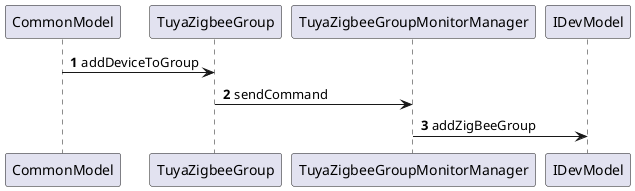 @startuml
'https://plantuml.com/class-diagram
autonumber
participant CommonModel order 10
participant TuyaZigbeeGroup order 20
participant TuyaZigbeeGroupMonitorManager order 21
participant IDevModel order 30

CommonModel -> TuyaZigbeeGroup : addDeviceToGroup
TuyaZigbeeGroup -> TuyaZigbeeGroupMonitorManager : sendCommand
TuyaZigbeeGroupMonitorManager -> IDevModel : addZigBeeGroup

@enduml